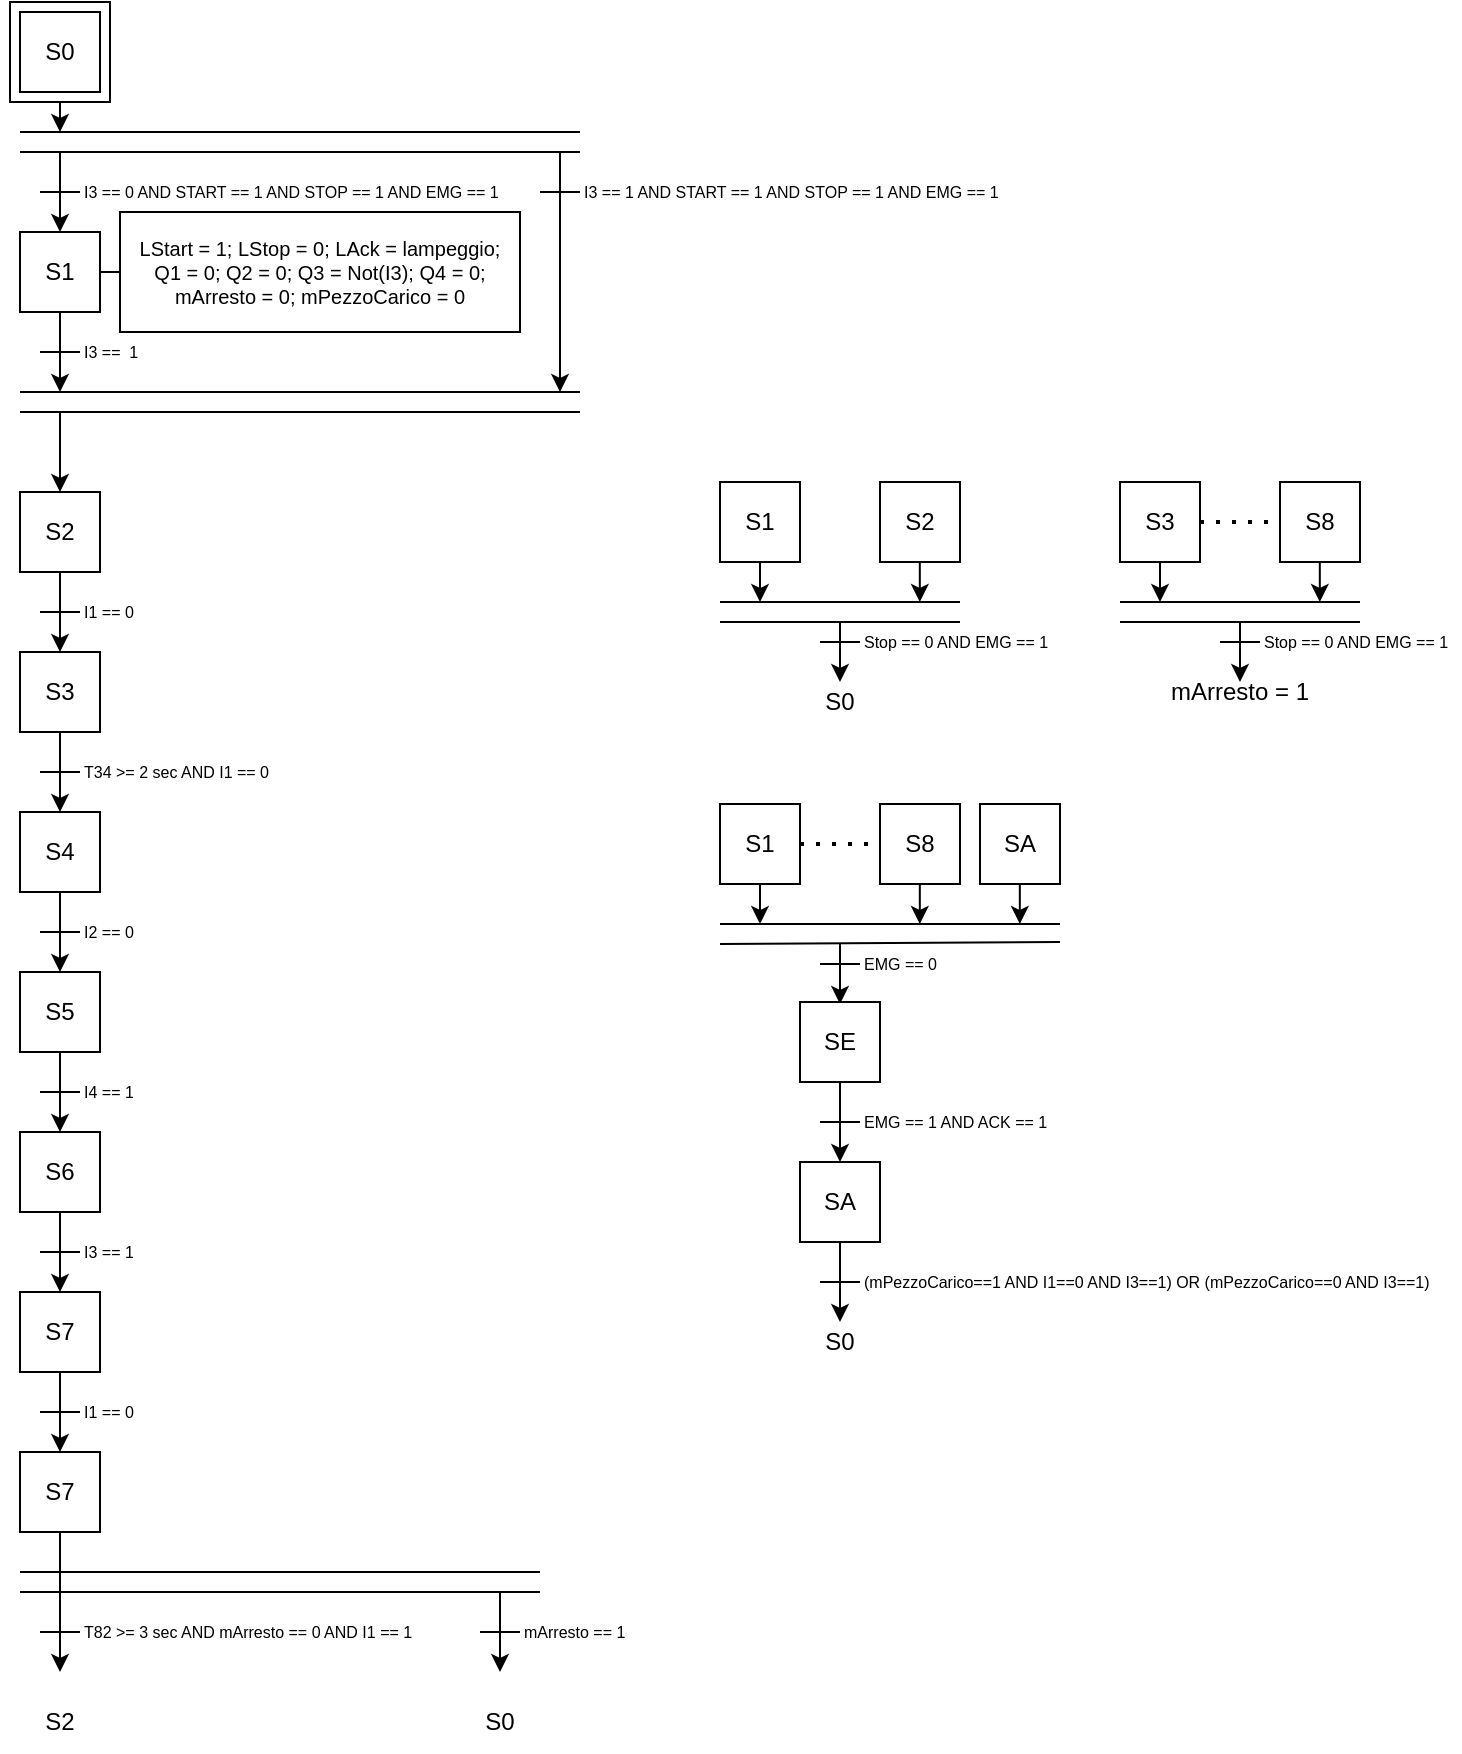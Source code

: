 <mxfile version="21.0.8" type="github">
  <diagram name="Pagina-1" id="8muVGi4YC2oWEMlEW-cv">
    <mxGraphModel dx="954" dy="608" grid="1" gridSize="10" guides="1" tooltips="1" connect="1" arrows="1" fold="1" page="1" pageScale="1" pageWidth="827" pageHeight="1169" math="0" shadow="0">
      <root>
        <mxCell id="0" />
        <mxCell id="1" parent="0" />
        <mxCell id="Q2k5gdbTtAEdSOqhgEVs-3" value="" style="whiteSpace=wrap;html=1;aspect=fixed;" parent="1" vertex="1">
          <mxGeometry x="45" y="80" width="50" height="50" as="geometry" />
        </mxCell>
        <mxCell id="Q2k5gdbTtAEdSOqhgEVs-4" value="S0" style="whiteSpace=wrap;html=1;aspect=fixed;" parent="1" vertex="1">
          <mxGeometry x="50" y="85" width="40" height="40" as="geometry" />
        </mxCell>
        <mxCell id="Q2k5gdbTtAEdSOqhgEVs-5" value="" style="endArrow=none;html=1;rounded=0;" parent="1" edge="1">
          <mxGeometry width="50" height="50" relative="1" as="geometry">
            <mxPoint x="50" y="145" as="sourcePoint" />
            <mxPoint x="330" y="145" as="targetPoint" />
          </mxGeometry>
        </mxCell>
        <mxCell id="Q2k5gdbTtAEdSOqhgEVs-6" value="" style="endArrow=none;html=1;rounded=0;" parent="1" edge="1">
          <mxGeometry width="50" height="50" relative="1" as="geometry">
            <mxPoint x="50" y="155" as="sourcePoint" />
            <mxPoint x="330" y="155" as="targetPoint" />
          </mxGeometry>
        </mxCell>
        <mxCell id="Q2k5gdbTtAEdSOqhgEVs-7" value="" style="endArrow=classic;html=1;rounded=0;exitX=0.5;exitY=1;exitDx=0;exitDy=0;" parent="1" source="Q2k5gdbTtAEdSOqhgEVs-3" edge="1">
          <mxGeometry width="50" height="50" relative="1" as="geometry">
            <mxPoint x="70" y="135" as="sourcePoint" />
            <mxPoint x="70" y="145" as="targetPoint" />
          </mxGeometry>
        </mxCell>
        <mxCell id="Q2k5gdbTtAEdSOqhgEVs-8" value="" style="endArrow=classic;html=1;rounded=0;" parent="1" edge="1">
          <mxGeometry width="50" height="50" relative="1" as="geometry">
            <mxPoint x="70" y="155" as="sourcePoint" />
            <mxPoint x="70" y="195" as="targetPoint" />
            <Array as="points">
              <mxPoint x="70" y="175" />
            </Array>
          </mxGeometry>
        </mxCell>
        <mxCell id="Q2k5gdbTtAEdSOqhgEVs-9" value="" style="endArrow=none;html=1;rounded=0;" parent="1" edge="1">
          <mxGeometry width="50" height="50" relative="1" as="geometry">
            <mxPoint x="60" y="175" as="sourcePoint" />
            <mxPoint x="80" y="175" as="targetPoint" />
          </mxGeometry>
        </mxCell>
        <mxCell id="Q2k5gdbTtAEdSOqhgEVs-10" value="I3 == 0 AND START == 1 AND STOP == 1 AND EMG == 1" style="text;html=1;strokeColor=none;fillColor=none;align=left;verticalAlign=middle;whiteSpace=wrap;rounded=0;fontSize=8;" parent="1" vertex="1">
          <mxGeometry x="80" y="165" width="210" height="20" as="geometry" />
        </mxCell>
        <mxCell id="Q2k5gdbTtAEdSOqhgEVs-11" value="" style="endArrow=classic;html=1;rounded=0;" parent="1" edge="1">
          <mxGeometry width="50" height="50" relative="1" as="geometry">
            <mxPoint x="320" y="155" as="sourcePoint" />
            <mxPoint x="320" y="275" as="targetPoint" />
            <Array as="points">
              <mxPoint x="320" y="175" />
            </Array>
          </mxGeometry>
        </mxCell>
        <mxCell id="Q2k5gdbTtAEdSOqhgEVs-12" value="" style="endArrow=none;html=1;rounded=0;" parent="1" edge="1">
          <mxGeometry width="50" height="50" relative="1" as="geometry">
            <mxPoint x="310" y="175" as="sourcePoint" />
            <mxPoint x="330" y="175" as="targetPoint" />
          </mxGeometry>
        </mxCell>
        <mxCell id="Q2k5gdbTtAEdSOqhgEVs-13" value="I3 == 1 AND START == 1 AND STOP == 1 AND EMG == 1" style="text;html=1;strokeColor=none;fillColor=none;align=left;verticalAlign=middle;whiteSpace=wrap;rounded=0;fontSize=8;" parent="1" vertex="1">
          <mxGeometry x="330" y="165" width="210" height="20" as="geometry" />
        </mxCell>
        <mxCell id="Q2k5gdbTtAEdSOqhgEVs-14" value="S1" style="whiteSpace=wrap;html=1;aspect=fixed;" parent="1" vertex="1">
          <mxGeometry x="50" y="195" width="40" height="40" as="geometry" />
        </mxCell>
        <mxCell id="Q2k5gdbTtAEdSOqhgEVs-15" value="" style="endArrow=classic;html=1;rounded=0;" parent="1" edge="1">
          <mxGeometry width="50" height="50" relative="1" as="geometry">
            <mxPoint x="70" y="235" as="sourcePoint" />
            <mxPoint x="70" y="275" as="targetPoint" />
            <Array as="points">
              <mxPoint x="70" y="255" />
            </Array>
          </mxGeometry>
        </mxCell>
        <mxCell id="Q2k5gdbTtAEdSOqhgEVs-16" value="" style="endArrow=none;html=1;rounded=0;" parent="1" edge="1">
          <mxGeometry width="50" height="50" relative="1" as="geometry">
            <mxPoint x="60" y="255" as="sourcePoint" />
            <mxPoint x="80" y="255" as="targetPoint" />
          </mxGeometry>
        </mxCell>
        <mxCell id="Q2k5gdbTtAEdSOqhgEVs-17" value="I3 ==&amp;nbsp; 1" style="text;html=1;strokeColor=none;fillColor=none;align=left;verticalAlign=middle;whiteSpace=wrap;rounded=0;fontSize=8;" parent="1" vertex="1">
          <mxGeometry x="80" y="245" width="210" height="20" as="geometry" />
        </mxCell>
        <mxCell id="Q2k5gdbTtAEdSOqhgEVs-18" value="" style="endArrow=none;html=1;rounded=0;" parent="1" edge="1">
          <mxGeometry width="50" height="50" relative="1" as="geometry">
            <mxPoint x="50" y="275" as="sourcePoint" />
            <mxPoint x="330" y="275" as="targetPoint" />
          </mxGeometry>
        </mxCell>
        <mxCell id="Q2k5gdbTtAEdSOqhgEVs-19" value="" style="endArrow=none;html=1;rounded=0;" parent="1" edge="1">
          <mxGeometry width="50" height="50" relative="1" as="geometry">
            <mxPoint x="50" y="285" as="sourcePoint" />
            <mxPoint x="330" y="285" as="targetPoint" />
          </mxGeometry>
        </mxCell>
        <mxCell id="Q2k5gdbTtAEdSOqhgEVs-20" value="" style="endArrow=classic;html=1;rounded=0;" parent="1" edge="1">
          <mxGeometry width="50" height="50" relative="1" as="geometry">
            <mxPoint x="70" y="285" as="sourcePoint" />
            <mxPoint x="70" y="325" as="targetPoint" />
            <Array as="points">
              <mxPoint x="70" y="305" />
            </Array>
          </mxGeometry>
        </mxCell>
        <mxCell id="Q2k5gdbTtAEdSOqhgEVs-23" value="S2" style="whiteSpace=wrap;html=1;aspect=fixed;" parent="1" vertex="1">
          <mxGeometry x="50" y="325" width="40" height="40" as="geometry" />
        </mxCell>
        <mxCell id="Q2k5gdbTtAEdSOqhgEVs-24" value="" style="endArrow=classic;html=1;rounded=0;" parent="1" edge="1">
          <mxGeometry width="50" height="50" relative="1" as="geometry">
            <mxPoint x="70" y="365" as="sourcePoint" />
            <mxPoint x="70" y="405" as="targetPoint" />
            <Array as="points">
              <mxPoint x="70" y="385" />
            </Array>
          </mxGeometry>
        </mxCell>
        <mxCell id="Q2k5gdbTtAEdSOqhgEVs-25" value="" style="endArrow=none;html=1;rounded=0;" parent="1" edge="1">
          <mxGeometry width="50" height="50" relative="1" as="geometry">
            <mxPoint x="60" y="385" as="sourcePoint" />
            <mxPoint x="80" y="385" as="targetPoint" />
          </mxGeometry>
        </mxCell>
        <mxCell id="Q2k5gdbTtAEdSOqhgEVs-26" value="I1 == 0" style="text;html=1;strokeColor=none;fillColor=none;align=left;verticalAlign=middle;whiteSpace=wrap;rounded=0;fontSize=8;" parent="1" vertex="1">
          <mxGeometry x="80" y="375" width="30" height="20" as="geometry" />
        </mxCell>
        <mxCell id="Q2k5gdbTtAEdSOqhgEVs-27" value="S3" style="whiteSpace=wrap;html=1;aspect=fixed;" parent="1" vertex="1">
          <mxGeometry x="50" y="405" width="40" height="40" as="geometry" />
        </mxCell>
        <mxCell id="Q2k5gdbTtAEdSOqhgEVs-28" value="" style="endArrow=classic;html=1;rounded=0;" parent="1" edge="1">
          <mxGeometry width="50" height="50" relative="1" as="geometry">
            <mxPoint x="70" y="445" as="sourcePoint" />
            <mxPoint x="70" y="485" as="targetPoint" />
            <Array as="points">
              <mxPoint x="70" y="465" />
            </Array>
          </mxGeometry>
        </mxCell>
        <mxCell id="Q2k5gdbTtAEdSOqhgEVs-29" value="" style="endArrow=none;html=1;rounded=0;" parent="1" edge="1">
          <mxGeometry width="50" height="50" relative="1" as="geometry">
            <mxPoint x="60" y="465" as="sourcePoint" />
            <mxPoint x="80" y="465" as="targetPoint" />
          </mxGeometry>
        </mxCell>
        <mxCell id="Q2k5gdbTtAEdSOqhgEVs-31" value="T34 &amp;gt;= 2 sec AND I1 == 0" style="text;html=1;strokeColor=none;fillColor=none;align=left;verticalAlign=middle;whiteSpace=wrap;rounded=0;fontSize=8;" parent="1" vertex="1">
          <mxGeometry x="80" y="455" width="250" height="20" as="geometry" />
        </mxCell>
        <mxCell id="Q2k5gdbTtAEdSOqhgEVs-32" value="S4" style="whiteSpace=wrap;html=1;aspect=fixed;" parent="1" vertex="1">
          <mxGeometry x="50" y="485" width="40" height="40" as="geometry" />
        </mxCell>
        <mxCell id="Q2k5gdbTtAEdSOqhgEVs-33" value="" style="endArrow=classic;html=1;rounded=0;" parent="1" edge="1">
          <mxGeometry width="50" height="50" relative="1" as="geometry">
            <mxPoint x="70" y="525" as="sourcePoint" />
            <mxPoint x="70" y="565" as="targetPoint" />
            <Array as="points">
              <mxPoint x="70" y="545" />
            </Array>
          </mxGeometry>
        </mxCell>
        <mxCell id="Q2k5gdbTtAEdSOqhgEVs-34" value="" style="endArrow=none;html=1;rounded=0;" parent="1" edge="1">
          <mxGeometry width="50" height="50" relative="1" as="geometry">
            <mxPoint x="60" y="545" as="sourcePoint" />
            <mxPoint x="80" y="545" as="targetPoint" />
          </mxGeometry>
        </mxCell>
        <mxCell id="Q2k5gdbTtAEdSOqhgEVs-35" value="I2&amp;nbsp;== 0" style="text;html=1;strokeColor=none;fillColor=none;align=left;verticalAlign=middle;whiteSpace=wrap;rounded=0;fontSize=8;" parent="1" vertex="1">
          <mxGeometry x="80" y="535" width="30" height="20" as="geometry" />
        </mxCell>
        <mxCell id="Q2k5gdbTtAEdSOqhgEVs-36" value="S5" style="whiteSpace=wrap;html=1;aspect=fixed;" parent="1" vertex="1">
          <mxGeometry x="50" y="565" width="40" height="40" as="geometry" />
        </mxCell>
        <mxCell id="Q2k5gdbTtAEdSOqhgEVs-37" value="" style="endArrow=classic;html=1;rounded=0;" parent="1" edge="1">
          <mxGeometry width="50" height="50" relative="1" as="geometry">
            <mxPoint x="70" y="605" as="sourcePoint" />
            <mxPoint x="70" y="645" as="targetPoint" />
            <Array as="points">
              <mxPoint x="70" y="625" />
            </Array>
          </mxGeometry>
        </mxCell>
        <mxCell id="Q2k5gdbTtAEdSOqhgEVs-38" value="" style="endArrow=none;html=1;rounded=0;" parent="1" edge="1">
          <mxGeometry width="50" height="50" relative="1" as="geometry">
            <mxPoint x="60" y="625" as="sourcePoint" />
            <mxPoint x="80" y="625" as="targetPoint" />
          </mxGeometry>
        </mxCell>
        <mxCell id="Q2k5gdbTtAEdSOqhgEVs-39" value="I4 == 1" style="text;html=1;strokeColor=none;fillColor=none;align=left;verticalAlign=middle;whiteSpace=wrap;rounded=0;fontSize=8;" parent="1" vertex="1">
          <mxGeometry x="80" y="615" width="30" height="20" as="geometry" />
        </mxCell>
        <mxCell id="Q2k5gdbTtAEdSOqhgEVs-40" value="S6" style="whiteSpace=wrap;html=1;aspect=fixed;" parent="1" vertex="1">
          <mxGeometry x="50" y="645" width="40" height="40" as="geometry" />
        </mxCell>
        <mxCell id="Q2k5gdbTtAEdSOqhgEVs-41" value="" style="endArrow=classic;html=1;rounded=0;" parent="1" edge="1">
          <mxGeometry width="50" height="50" relative="1" as="geometry">
            <mxPoint x="70" y="685" as="sourcePoint" />
            <mxPoint x="70" y="725" as="targetPoint" />
            <Array as="points">
              <mxPoint x="70" y="705" />
            </Array>
          </mxGeometry>
        </mxCell>
        <mxCell id="Q2k5gdbTtAEdSOqhgEVs-42" value="" style="endArrow=none;html=1;rounded=0;" parent="1" edge="1">
          <mxGeometry width="50" height="50" relative="1" as="geometry">
            <mxPoint x="60" y="705" as="sourcePoint" />
            <mxPoint x="80" y="705" as="targetPoint" />
          </mxGeometry>
        </mxCell>
        <mxCell id="Q2k5gdbTtAEdSOqhgEVs-43" value="I3 == 1" style="text;html=1;strokeColor=none;fillColor=none;align=left;verticalAlign=middle;whiteSpace=wrap;rounded=0;fontSize=8;" parent="1" vertex="1">
          <mxGeometry x="80" y="695" width="30" height="20" as="geometry" />
        </mxCell>
        <mxCell id="Q2k5gdbTtAEdSOqhgEVs-44" value="S7" style="whiteSpace=wrap;html=1;aspect=fixed;" parent="1" vertex="1">
          <mxGeometry x="50" y="725" width="40" height="40" as="geometry" />
        </mxCell>
        <mxCell id="Q2k5gdbTtAEdSOqhgEVs-45" value="" style="endArrow=classic;html=1;rounded=0;" parent="1" edge="1">
          <mxGeometry width="50" height="50" relative="1" as="geometry">
            <mxPoint x="70" y="765" as="sourcePoint" />
            <mxPoint x="70" y="805" as="targetPoint" />
            <Array as="points">
              <mxPoint x="70" y="785" />
            </Array>
          </mxGeometry>
        </mxCell>
        <mxCell id="Q2k5gdbTtAEdSOqhgEVs-46" value="" style="endArrow=none;html=1;rounded=0;" parent="1" edge="1">
          <mxGeometry width="50" height="50" relative="1" as="geometry">
            <mxPoint x="60" y="785" as="sourcePoint" />
            <mxPoint x="80" y="785" as="targetPoint" />
          </mxGeometry>
        </mxCell>
        <mxCell id="Q2k5gdbTtAEdSOqhgEVs-47" value="I1 == 0" style="text;html=1;strokeColor=none;fillColor=none;align=left;verticalAlign=middle;whiteSpace=wrap;rounded=0;fontSize=8;" parent="1" vertex="1">
          <mxGeometry x="80" y="775" width="30" height="20" as="geometry" />
        </mxCell>
        <mxCell id="Q2k5gdbTtAEdSOqhgEVs-48" value="S7" style="whiteSpace=wrap;html=1;aspect=fixed;" parent="1" vertex="1">
          <mxGeometry x="50" y="805" width="40" height="40" as="geometry" />
        </mxCell>
        <mxCell id="Q2k5gdbTtAEdSOqhgEVs-49" value="" style="endArrow=classic;html=1;rounded=0;" parent="1" edge="1">
          <mxGeometry width="50" height="50" relative="1" as="geometry">
            <mxPoint x="70" y="845" as="sourcePoint" />
            <mxPoint x="70" y="915" as="targetPoint" />
            <Array as="points">
              <mxPoint x="70" y="865" />
            </Array>
          </mxGeometry>
        </mxCell>
        <mxCell id="Q2k5gdbTtAEdSOqhgEVs-50" value="" style="endArrow=none;html=1;rounded=0;" parent="1" edge="1">
          <mxGeometry width="50" height="50" relative="1" as="geometry">
            <mxPoint x="60" y="895" as="sourcePoint" />
            <mxPoint x="80" y="895" as="targetPoint" />
          </mxGeometry>
        </mxCell>
        <mxCell id="Q2k5gdbTtAEdSOqhgEVs-51" value="T82 &amp;gt;= 3 sec AND mArresto == 0 AND I1 == 1" style="text;html=1;strokeColor=none;fillColor=none;align=left;verticalAlign=middle;whiteSpace=wrap;rounded=0;fontSize=8;" parent="1" vertex="1">
          <mxGeometry x="80" y="885" width="170" height="20" as="geometry" />
        </mxCell>
        <mxCell id="Q2k5gdbTtAEdSOqhgEVs-52" value="" style="endArrow=none;html=1;rounded=0;" parent="1" edge="1">
          <mxGeometry width="50" height="50" relative="1" as="geometry">
            <mxPoint x="50" y="865" as="sourcePoint" />
            <mxPoint x="310" y="865" as="targetPoint" />
          </mxGeometry>
        </mxCell>
        <mxCell id="Q2k5gdbTtAEdSOqhgEVs-53" value="" style="endArrow=none;html=1;rounded=0;" parent="1" edge="1">
          <mxGeometry width="50" height="50" relative="1" as="geometry">
            <mxPoint x="50" y="875" as="sourcePoint" />
            <mxPoint x="310" y="875" as="targetPoint" />
          </mxGeometry>
        </mxCell>
        <mxCell id="Q2k5gdbTtAEdSOqhgEVs-54" value="" style="endArrow=classic;html=1;rounded=0;" parent="1" edge="1">
          <mxGeometry width="50" height="50" relative="1" as="geometry">
            <mxPoint x="290" y="875" as="sourcePoint" />
            <mxPoint x="290" y="915" as="targetPoint" />
            <Array as="points" />
          </mxGeometry>
        </mxCell>
        <mxCell id="Q2k5gdbTtAEdSOqhgEVs-55" value="" style="endArrow=none;html=1;rounded=0;" parent="1" edge="1">
          <mxGeometry width="50" height="50" relative="1" as="geometry">
            <mxPoint x="280" y="895" as="sourcePoint" />
            <mxPoint x="300" y="895" as="targetPoint" />
          </mxGeometry>
        </mxCell>
        <mxCell id="Q2k5gdbTtAEdSOqhgEVs-56" value="mArresto == 1" style="text;html=1;strokeColor=none;fillColor=none;align=left;verticalAlign=middle;whiteSpace=wrap;rounded=0;fontSize=8;" parent="1" vertex="1">
          <mxGeometry x="300" y="885" width="170" height="20" as="geometry" />
        </mxCell>
        <mxCell id="Q2k5gdbTtAEdSOqhgEVs-57" value="S2" style="text;html=1;strokeColor=none;fillColor=none;align=center;verticalAlign=middle;whiteSpace=wrap;rounded=0;" parent="1" vertex="1">
          <mxGeometry x="40" y="925" width="60" height="30" as="geometry" />
        </mxCell>
        <mxCell id="Q2k5gdbTtAEdSOqhgEVs-58" value="S0" style="text;html=1;strokeColor=none;fillColor=none;align=center;verticalAlign=middle;whiteSpace=wrap;rounded=0;" parent="1" vertex="1">
          <mxGeometry x="260" y="925" width="60" height="30" as="geometry" />
        </mxCell>
        <mxCell id="Q2k5gdbTtAEdSOqhgEVs-59" value="S1" style="whiteSpace=wrap;html=1;aspect=fixed;" parent="1" vertex="1">
          <mxGeometry x="400" y="320" width="40" height="40" as="geometry" />
        </mxCell>
        <mxCell id="Q2k5gdbTtAEdSOqhgEVs-60" value="S2" style="whiteSpace=wrap;html=1;aspect=fixed;" parent="1" vertex="1">
          <mxGeometry x="480" y="320" width="40" height="40" as="geometry" />
        </mxCell>
        <mxCell id="Q2k5gdbTtAEdSOqhgEVs-61" value="" style="endArrow=classic;html=1;rounded=0;exitX=0.5;exitY=1;exitDx=0;exitDy=0;" parent="1" source="Q2k5gdbTtAEdSOqhgEVs-59" edge="1">
          <mxGeometry width="50" height="50" relative="1" as="geometry">
            <mxPoint x="420" y="340" as="sourcePoint" />
            <mxPoint x="420" y="380" as="targetPoint" />
          </mxGeometry>
        </mxCell>
        <mxCell id="Q2k5gdbTtAEdSOqhgEVs-62" value="" style="endArrow=classic;html=1;rounded=0;exitX=0.5;exitY=1;exitDx=0;exitDy=0;" parent="1" edge="1">
          <mxGeometry width="50" height="50" relative="1" as="geometry">
            <mxPoint x="499.91" y="360" as="sourcePoint" />
            <mxPoint x="499.91" y="380" as="targetPoint" />
          </mxGeometry>
        </mxCell>
        <mxCell id="Q2k5gdbTtAEdSOqhgEVs-65" value="" style="endArrow=none;html=1;rounded=0;" parent="1" edge="1">
          <mxGeometry width="50" height="50" relative="1" as="geometry">
            <mxPoint x="400" y="380" as="sourcePoint" />
            <mxPoint x="520" y="380" as="targetPoint" />
          </mxGeometry>
        </mxCell>
        <mxCell id="Q2k5gdbTtAEdSOqhgEVs-66" value="" style="endArrow=none;html=1;rounded=0;" parent="1" edge="1">
          <mxGeometry width="50" height="50" relative="1" as="geometry">
            <mxPoint x="400" y="390" as="sourcePoint" />
            <mxPoint x="520" y="390" as="targetPoint" />
          </mxGeometry>
        </mxCell>
        <mxCell id="Q2k5gdbTtAEdSOqhgEVs-67" value="" style="endArrow=classic;html=1;rounded=0;" parent="1" edge="1">
          <mxGeometry width="50" height="50" relative="1" as="geometry">
            <mxPoint x="460" y="390" as="sourcePoint" />
            <mxPoint x="460" y="420" as="targetPoint" />
          </mxGeometry>
        </mxCell>
        <mxCell id="Q2k5gdbTtAEdSOqhgEVs-68" value="" style="endArrow=none;html=1;rounded=0;" parent="1" edge="1">
          <mxGeometry width="50" height="50" relative="1" as="geometry">
            <mxPoint x="450" y="400" as="sourcePoint" />
            <mxPoint x="470" y="400" as="targetPoint" />
          </mxGeometry>
        </mxCell>
        <mxCell id="Q2k5gdbTtAEdSOqhgEVs-70" value="Stop == 0 AND EMG == 1" style="text;html=1;strokeColor=none;fillColor=none;align=left;verticalAlign=middle;whiteSpace=wrap;rounded=0;fontSize=8;" parent="1" vertex="1">
          <mxGeometry x="470" y="390" width="100" height="20" as="geometry" />
        </mxCell>
        <mxCell id="Q2k5gdbTtAEdSOqhgEVs-71" value="S3" style="whiteSpace=wrap;html=1;aspect=fixed;" parent="1" vertex="1">
          <mxGeometry x="600" y="320" width="40" height="40" as="geometry" />
        </mxCell>
        <mxCell id="Q2k5gdbTtAEdSOqhgEVs-72" value="S8" style="whiteSpace=wrap;html=1;aspect=fixed;" parent="1" vertex="1">
          <mxGeometry x="680" y="320" width="40" height="40" as="geometry" />
        </mxCell>
        <mxCell id="Q2k5gdbTtAEdSOqhgEVs-73" value="" style="endArrow=classic;html=1;rounded=0;exitX=0.5;exitY=1;exitDx=0;exitDy=0;" parent="1" source="Q2k5gdbTtAEdSOqhgEVs-71" edge="1">
          <mxGeometry width="50" height="50" relative="1" as="geometry">
            <mxPoint x="620" y="340" as="sourcePoint" />
            <mxPoint x="620" y="380" as="targetPoint" />
          </mxGeometry>
        </mxCell>
        <mxCell id="Q2k5gdbTtAEdSOqhgEVs-74" value="" style="endArrow=classic;html=1;rounded=0;exitX=0.5;exitY=1;exitDx=0;exitDy=0;" parent="1" edge="1">
          <mxGeometry width="50" height="50" relative="1" as="geometry">
            <mxPoint x="699.91" y="360" as="sourcePoint" />
            <mxPoint x="699.91" y="380" as="targetPoint" />
          </mxGeometry>
        </mxCell>
        <mxCell id="Q2k5gdbTtAEdSOqhgEVs-75" value="" style="endArrow=none;html=1;rounded=0;" parent="1" edge="1">
          <mxGeometry width="50" height="50" relative="1" as="geometry">
            <mxPoint x="600" y="380" as="sourcePoint" />
            <mxPoint x="720" y="380" as="targetPoint" />
          </mxGeometry>
        </mxCell>
        <mxCell id="Q2k5gdbTtAEdSOqhgEVs-76" value="" style="endArrow=none;html=1;rounded=0;" parent="1" edge="1">
          <mxGeometry width="50" height="50" relative="1" as="geometry">
            <mxPoint x="600" y="390" as="sourcePoint" />
            <mxPoint x="720" y="390" as="targetPoint" />
          </mxGeometry>
        </mxCell>
        <mxCell id="Q2k5gdbTtAEdSOqhgEVs-77" value="" style="endArrow=classic;html=1;rounded=0;" parent="1" edge="1">
          <mxGeometry width="50" height="50" relative="1" as="geometry">
            <mxPoint x="660" y="390" as="sourcePoint" />
            <mxPoint x="660" y="420" as="targetPoint" />
          </mxGeometry>
        </mxCell>
        <mxCell id="Q2k5gdbTtAEdSOqhgEVs-78" value="" style="endArrow=none;html=1;rounded=0;" parent="1" edge="1">
          <mxGeometry width="50" height="50" relative="1" as="geometry">
            <mxPoint x="650" y="400" as="sourcePoint" />
            <mxPoint x="670" y="400" as="targetPoint" />
          </mxGeometry>
        </mxCell>
        <mxCell id="Q2k5gdbTtAEdSOqhgEVs-79" value="Stop == 0 AND EMG == 1" style="text;html=1;strokeColor=none;fillColor=none;align=left;verticalAlign=middle;whiteSpace=wrap;rounded=0;fontSize=8;" parent="1" vertex="1">
          <mxGeometry x="670" y="390" width="100" height="20" as="geometry" />
        </mxCell>
        <mxCell id="Q2k5gdbTtAEdSOqhgEVs-80" value="" style="endArrow=none;dashed=1;html=1;dashPattern=1 3;strokeWidth=2;rounded=0;exitX=1;exitY=0.5;exitDx=0;exitDy=0;entryX=0;entryY=0.5;entryDx=0;entryDy=0;" parent="1" source="Q2k5gdbTtAEdSOqhgEVs-71" target="Q2k5gdbTtAEdSOqhgEVs-72" edge="1">
          <mxGeometry width="50" height="50" relative="1" as="geometry">
            <mxPoint x="590" y="410" as="sourcePoint" />
            <mxPoint x="640" y="360" as="targetPoint" />
          </mxGeometry>
        </mxCell>
        <mxCell id="Q2k5gdbTtAEdSOqhgEVs-81" value="S0" style="text;html=1;strokeColor=none;fillColor=none;align=center;verticalAlign=middle;whiteSpace=wrap;rounded=0;" parent="1" vertex="1">
          <mxGeometry x="430" y="415" width="60" height="30" as="geometry" />
        </mxCell>
        <mxCell id="Q2k5gdbTtAEdSOqhgEVs-82" value="mArresto = 1" style="text;html=1;strokeColor=none;fillColor=none;align=center;verticalAlign=middle;whiteSpace=wrap;rounded=0;" parent="1" vertex="1">
          <mxGeometry x="620" y="410" width="80" height="30" as="geometry" />
        </mxCell>
        <mxCell id="Q2k5gdbTtAEdSOqhgEVs-94" value="S1" style="whiteSpace=wrap;html=1;aspect=fixed;" parent="1" vertex="1">
          <mxGeometry x="400" y="481" width="40" height="40" as="geometry" />
        </mxCell>
        <mxCell id="Q2k5gdbTtAEdSOqhgEVs-95" value="S8" style="whiteSpace=wrap;html=1;aspect=fixed;" parent="1" vertex="1">
          <mxGeometry x="480" y="481" width="40" height="40" as="geometry" />
        </mxCell>
        <mxCell id="Q2k5gdbTtAEdSOqhgEVs-96" value="" style="endArrow=classic;html=1;rounded=0;exitX=0.5;exitY=1;exitDx=0;exitDy=0;" parent="1" source="Q2k5gdbTtAEdSOqhgEVs-94" edge="1">
          <mxGeometry width="50" height="50" relative="1" as="geometry">
            <mxPoint x="420" y="501" as="sourcePoint" />
            <mxPoint x="420" y="541" as="targetPoint" />
          </mxGeometry>
        </mxCell>
        <mxCell id="Q2k5gdbTtAEdSOqhgEVs-97" value="" style="endArrow=classic;html=1;rounded=0;exitX=0.5;exitY=1;exitDx=0;exitDy=0;" parent="1" edge="1">
          <mxGeometry width="50" height="50" relative="1" as="geometry">
            <mxPoint x="499.91" y="521" as="sourcePoint" />
            <mxPoint x="499.91" y="541" as="targetPoint" />
          </mxGeometry>
        </mxCell>
        <mxCell id="Q2k5gdbTtAEdSOqhgEVs-98" value="" style="endArrow=none;html=1;rounded=0;" parent="1" edge="1">
          <mxGeometry width="50" height="50" relative="1" as="geometry">
            <mxPoint x="400" y="541" as="sourcePoint" />
            <mxPoint x="570" y="541" as="targetPoint" />
          </mxGeometry>
        </mxCell>
        <mxCell id="Q2k5gdbTtAEdSOqhgEVs-99" value="" style="endArrow=none;html=1;rounded=0;" parent="1" edge="1">
          <mxGeometry width="50" height="50" relative="1" as="geometry">
            <mxPoint x="400" y="551" as="sourcePoint" />
            <mxPoint x="570" y="550" as="targetPoint" />
          </mxGeometry>
        </mxCell>
        <mxCell id="Q2k5gdbTtAEdSOqhgEVs-100" value="" style="endArrow=classic;html=1;rounded=0;" parent="1" edge="1">
          <mxGeometry width="50" height="50" relative="1" as="geometry">
            <mxPoint x="460" y="551" as="sourcePoint" />
            <mxPoint x="460" y="581" as="targetPoint" />
          </mxGeometry>
        </mxCell>
        <mxCell id="Q2k5gdbTtAEdSOqhgEVs-101" value="" style="endArrow=none;html=1;rounded=0;" parent="1" edge="1">
          <mxGeometry width="50" height="50" relative="1" as="geometry">
            <mxPoint x="450" y="561" as="sourcePoint" />
            <mxPoint x="470" y="561" as="targetPoint" />
          </mxGeometry>
        </mxCell>
        <mxCell id="Q2k5gdbTtAEdSOqhgEVs-102" value="EMG == 0" style="text;html=1;strokeColor=none;fillColor=none;align=left;verticalAlign=middle;whiteSpace=wrap;rounded=0;fontSize=8;" parent="1" vertex="1">
          <mxGeometry x="470" y="551" width="100" height="20" as="geometry" />
        </mxCell>
        <mxCell id="Q2k5gdbTtAEdSOqhgEVs-103" value="" style="endArrow=none;dashed=1;html=1;dashPattern=1 3;strokeWidth=2;rounded=0;exitX=1;exitY=0.5;exitDx=0;exitDy=0;entryX=0;entryY=0.5;entryDx=0;entryDy=0;" parent="1" source="Q2k5gdbTtAEdSOqhgEVs-94" target="Q2k5gdbTtAEdSOqhgEVs-95" edge="1">
          <mxGeometry width="50" height="50" relative="1" as="geometry">
            <mxPoint x="390" y="571" as="sourcePoint" />
            <mxPoint x="440" y="521" as="targetPoint" />
          </mxGeometry>
        </mxCell>
        <mxCell id="Q2k5gdbTtAEdSOqhgEVs-105" value="SA" style="whiteSpace=wrap;html=1;aspect=fixed;" parent="1" vertex="1">
          <mxGeometry x="530" y="481" width="40" height="40" as="geometry" />
        </mxCell>
        <mxCell id="Q2k5gdbTtAEdSOqhgEVs-106" value="" style="endArrow=classic;html=1;rounded=0;exitX=0.5;exitY=1;exitDx=0;exitDy=0;" parent="1" edge="1">
          <mxGeometry width="50" height="50" relative="1" as="geometry">
            <mxPoint x="549.91" y="521" as="sourcePoint" />
            <mxPoint x="549.91" y="541" as="targetPoint" />
          </mxGeometry>
        </mxCell>
        <mxCell id="Q2k5gdbTtAEdSOqhgEVs-118" value="SE" style="whiteSpace=wrap;html=1;aspect=fixed;" parent="1" vertex="1">
          <mxGeometry x="440" y="580" width="40" height="40" as="geometry" />
        </mxCell>
        <mxCell id="Q2k5gdbTtAEdSOqhgEVs-119" value="" style="endArrow=classic;html=1;rounded=0;" parent="1" edge="1">
          <mxGeometry width="50" height="50" relative="1" as="geometry">
            <mxPoint x="460" y="620" as="sourcePoint" />
            <mxPoint x="460" y="660" as="targetPoint" />
            <Array as="points">
              <mxPoint x="460" y="640" />
            </Array>
          </mxGeometry>
        </mxCell>
        <mxCell id="Q2k5gdbTtAEdSOqhgEVs-120" value="" style="endArrow=none;html=1;rounded=0;" parent="1" edge="1">
          <mxGeometry width="50" height="50" relative="1" as="geometry">
            <mxPoint x="450" y="640" as="sourcePoint" />
            <mxPoint x="470" y="640" as="targetPoint" />
          </mxGeometry>
        </mxCell>
        <mxCell id="Q2k5gdbTtAEdSOqhgEVs-121" value="EMG == 1 AND ACK == 1" style="text;html=1;strokeColor=none;fillColor=none;align=left;verticalAlign=middle;whiteSpace=wrap;rounded=0;fontSize=8;" parent="1" vertex="1">
          <mxGeometry x="470" y="630" width="100" height="20" as="geometry" />
        </mxCell>
        <mxCell id="Q2k5gdbTtAEdSOqhgEVs-122" value="SA" style="whiteSpace=wrap;html=1;aspect=fixed;" parent="1" vertex="1">
          <mxGeometry x="440" y="660" width="40" height="40" as="geometry" />
        </mxCell>
        <mxCell id="Q2k5gdbTtAEdSOqhgEVs-123" value="" style="endArrow=classic;html=1;rounded=0;" parent="1" edge="1">
          <mxGeometry width="50" height="50" relative="1" as="geometry">
            <mxPoint x="460" y="700" as="sourcePoint" />
            <mxPoint x="460" y="740" as="targetPoint" />
            <Array as="points">
              <mxPoint x="460" y="720" />
            </Array>
          </mxGeometry>
        </mxCell>
        <mxCell id="Q2k5gdbTtAEdSOqhgEVs-124" value="" style="endArrow=none;html=1;rounded=0;" parent="1" edge="1">
          <mxGeometry width="50" height="50" relative="1" as="geometry">
            <mxPoint x="450" y="720" as="sourcePoint" />
            <mxPoint x="470" y="720" as="targetPoint" />
          </mxGeometry>
        </mxCell>
        <mxCell id="Q2k5gdbTtAEdSOqhgEVs-125" value="(mPezzoCarico==1 AND I1==0 AND I3==1) OR (mPezzoCarico==0 AND I3==1)" style="text;html=1;strokeColor=none;fillColor=none;align=left;verticalAlign=middle;whiteSpace=wrap;rounded=0;fontSize=8;" parent="1" vertex="1">
          <mxGeometry x="470" y="710" width="300" height="20" as="geometry" />
        </mxCell>
        <mxCell id="Q2k5gdbTtAEdSOqhgEVs-126" value="S0" style="text;html=1;strokeColor=none;fillColor=none;align=center;verticalAlign=middle;whiteSpace=wrap;rounded=0;" parent="1" vertex="1">
          <mxGeometry x="430" y="735" width="60" height="30" as="geometry" />
        </mxCell>
        <mxCell id="3nTTPqoteb9x66OSkmD0-1" value="&lt;font style=&quot;font-size: 10px;&quot;&gt;LStart = 1; LStop = 0; LAck = lampeggio;&lt;br&gt;Q1 = 0; Q2 = 0; Q3 = Not(I3); Q4 = 0;&lt;br&gt;mArresto = 0; mPezzoCarico = 0&lt;/font&gt;" style="rounded=0;whiteSpace=wrap;html=1;align=center;fontSize=8;" vertex="1" parent="1">
          <mxGeometry x="100" y="185" width="200" height="60" as="geometry" />
        </mxCell>
        <mxCell id="3nTTPqoteb9x66OSkmD0-2" value="" style="endArrow=none;html=1;rounded=0;entryX=0;entryY=0.5;entryDx=0;entryDy=0;" edge="1" parent="1" source="Q2k5gdbTtAEdSOqhgEVs-14" target="3nTTPqoteb9x66OSkmD0-1">
          <mxGeometry width="50" height="50" relative="1" as="geometry">
            <mxPoint x="230" y="260" as="sourcePoint" />
            <mxPoint x="280" y="210" as="targetPoint" />
          </mxGeometry>
        </mxCell>
      </root>
    </mxGraphModel>
  </diagram>
</mxfile>
